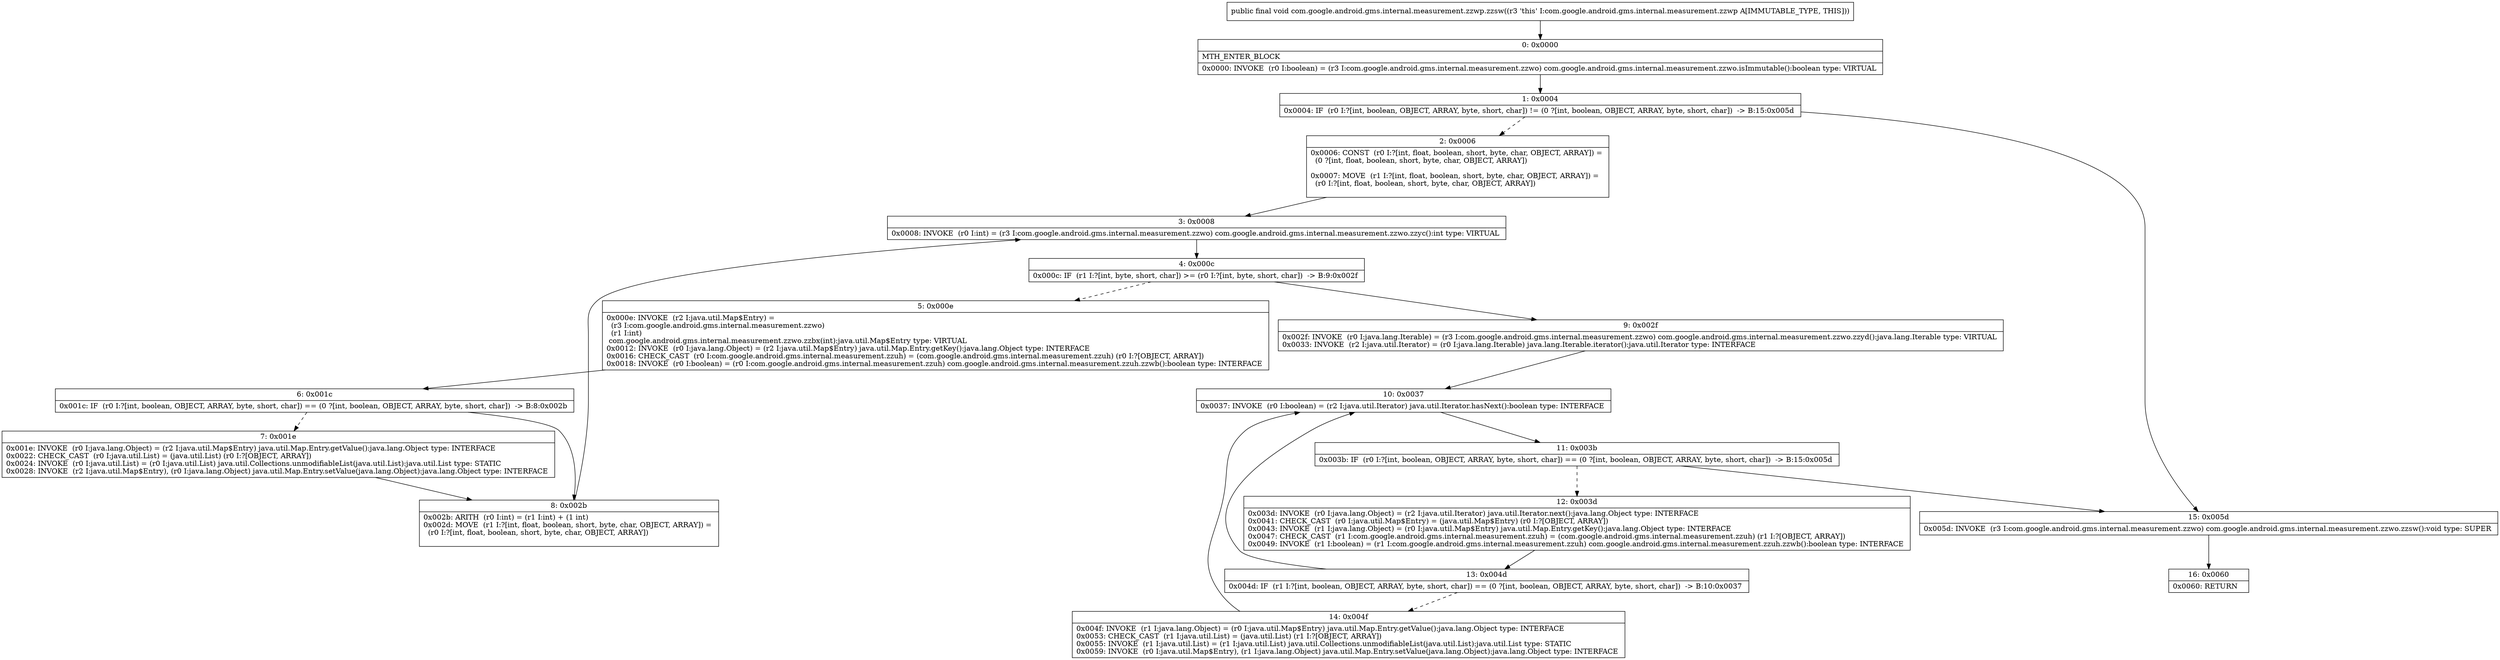 digraph "CFG forcom.google.android.gms.internal.measurement.zzwp.zzsw()V" {
Node_0 [shape=record,label="{0\:\ 0x0000|MTH_ENTER_BLOCK\l|0x0000: INVOKE  (r0 I:boolean) = (r3 I:com.google.android.gms.internal.measurement.zzwo) com.google.android.gms.internal.measurement.zzwo.isImmutable():boolean type: VIRTUAL \l}"];
Node_1 [shape=record,label="{1\:\ 0x0004|0x0004: IF  (r0 I:?[int, boolean, OBJECT, ARRAY, byte, short, char]) != (0 ?[int, boolean, OBJECT, ARRAY, byte, short, char])  \-\> B:15:0x005d \l}"];
Node_2 [shape=record,label="{2\:\ 0x0006|0x0006: CONST  (r0 I:?[int, float, boolean, short, byte, char, OBJECT, ARRAY]) = \l  (0 ?[int, float, boolean, short, byte, char, OBJECT, ARRAY])\l \l0x0007: MOVE  (r1 I:?[int, float, boolean, short, byte, char, OBJECT, ARRAY]) = \l  (r0 I:?[int, float, boolean, short, byte, char, OBJECT, ARRAY])\l \l}"];
Node_3 [shape=record,label="{3\:\ 0x0008|0x0008: INVOKE  (r0 I:int) = (r3 I:com.google.android.gms.internal.measurement.zzwo) com.google.android.gms.internal.measurement.zzwo.zzyc():int type: VIRTUAL \l}"];
Node_4 [shape=record,label="{4\:\ 0x000c|0x000c: IF  (r1 I:?[int, byte, short, char]) \>= (r0 I:?[int, byte, short, char])  \-\> B:9:0x002f \l}"];
Node_5 [shape=record,label="{5\:\ 0x000e|0x000e: INVOKE  (r2 I:java.util.Map$Entry) = \l  (r3 I:com.google.android.gms.internal.measurement.zzwo)\l  (r1 I:int)\l com.google.android.gms.internal.measurement.zzwo.zzbx(int):java.util.Map$Entry type: VIRTUAL \l0x0012: INVOKE  (r0 I:java.lang.Object) = (r2 I:java.util.Map$Entry) java.util.Map.Entry.getKey():java.lang.Object type: INTERFACE \l0x0016: CHECK_CAST  (r0 I:com.google.android.gms.internal.measurement.zzuh) = (com.google.android.gms.internal.measurement.zzuh) (r0 I:?[OBJECT, ARRAY]) \l0x0018: INVOKE  (r0 I:boolean) = (r0 I:com.google.android.gms.internal.measurement.zzuh) com.google.android.gms.internal.measurement.zzuh.zzwb():boolean type: INTERFACE \l}"];
Node_6 [shape=record,label="{6\:\ 0x001c|0x001c: IF  (r0 I:?[int, boolean, OBJECT, ARRAY, byte, short, char]) == (0 ?[int, boolean, OBJECT, ARRAY, byte, short, char])  \-\> B:8:0x002b \l}"];
Node_7 [shape=record,label="{7\:\ 0x001e|0x001e: INVOKE  (r0 I:java.lang.Object) = (r2 I:java.util.Map$Entry) java.util.Map.Entry.getValue():java.lang.Object type: INTERFACE \l0x0022: CHECK_CAST  (r0 I:java.util.List) = (java.util.List) (r0 I:?[OBJECT, ARRAY]) \l0x0024: INVOKE  (r0 I:java.util.List) = (r0 I:java.util.List) java.util.Collections.unmodifiableList(java.util.List):java.util.List type: STATIC \l0x0028: INVOKE  (r2 I:java.util.Map$Entry), (r0 I:java.lang.Object) java.util.Map.Entry.setValue(java.lang.Object):java.lang.Object type: INTERFACE \l}"];
Node_8 [shape=record,label="{8\:\ 0x002b|0x002b: ARITH  (r0 I:int) = (r1 I:int) + (1 int) \l0x002d: MOVE  (r1 I:?[int, float, boolean, short, byte, char, OBJECT, ARRAY]) = \l  (r0 I:?[int, float, boolean, short, byte, char, OBJECT, ARRAY])\l \l}"];
Node_9 [shape=record,label="{9\:\ 0x002f|0x002f: INVOKE  (r0 I:java.lang.Iterable) = (r3 I:com.google.android.gms.internal.measurement.zzwo) com.google.android.gms.internal.measurement.zzwo.zzyd():java.lang.Iterable type: VIRTUAL \l0x0033: INVOKE  (r2 I:java.util.Iterator) = (r0 I:java.lang.Iterable) java.lang.Iterable.iterator():java.util.Iterator type: INTERFACE \l}"];
Node_10 [shape=record,label="{10\:\ 0x0037|0x0037: INVOKE  (r0 I:boolean) = (r2 I:java.util.Iterator) java.util.Iterator.hasNext():boolean type: INTERFACE \l}"];
Node_11 [shape=record,label="{11\:\ 0x003b|0x003b: IF  (r0 I:?[int, boolean, OBJECT, ARRAY, byte, short, char]) == (0 ?[int, boolean, OBJECT, ARRAY, byte, short, char])  \-\> B:15:0x005d \l}"];
Node_12 [shape=record,label="{12\:\ 0x003d|0x003d: INVOKE  (r0 I:java.lang.Object) = (r2 I:java.util.Iterator) java.util.Iterator.next():java.lang.Object type: INTERFACE \l0x0041: CHECK_CAST  (r0 I:java.util.Map$Entry) = (java.util.Map$Entry) (r0 I:?[OBJECT, ARRAY]) \l0x0043: INVOKE  (r1 I:java.lang.Object) = (r0 I:java.util.Map$Entry) java.util.Map.Entry.getKey():java.lang.Object type: INTERFACE \l0x0047: CHECK_CAST  (r1 I:com.google.android.gms.internal.measurement.zzuh) = (com.google.android.gms.internal.measurement.zzuh) (r1 I:?[OBJECT, ARRAY]) \l0x0049: INVOKE  (r1 I:boolean) = (r1 I:com.google.android.gms.internal.measurement.zzuh) com.google.android.gms.internal.measurement.zzuh.zzwb():boolean type: INTERFACE \l}"];
Node_13 [shape=record,label="{13\:\ 0x004d|0x004d: IF  (r1 I:?[int, boolean, OBJECT, ARRAY, byte, short, char]) == (0 ?[int, boolean, OBJECT, ARRAY, byte, short, char])  \-\> B:10:0x0037 \l}"];
Node_14 [shape=record,label="{14\:\ 0x004f|0x004f: INVOKE  (r1 I:java.lang.Object) = (r0 I:java.util.Map$Entry) java.util.Map.Entry.getValue():java.lang.Object type: INTERFACE \l0x0053: CHECK_CAST  (r1 I:java.util.List) = (java.util.List) (r1 I:?[OBJECT, ARRAY]) \l0x0055: INVOKE  (r1 I:java.util.List) = (r1 I:java.util.List) java.util.Collections.unmodifiableList(java.util.List):java.util.List type: STATIC \l0x0059: INVOKE  (r0 I:java.util.Map$Entry), (r1 I:java.lang.Object) java.util.Map.Entry.setValue(java.lang.Object):java.lang.Object type: INTERFACE \l}"];
Node_15 [shape=record,label="{15\:\ 0x005d|0x005d: INVOKE  (r3 I:com.google.android.gms.internal.measurement.zzwo) com.google.android.gms.internal.measurement.zzwo.zzsw():void type: SUPER \l}"];
Node_16 [shape=record,label="{16\:\ 0x0060|0x0060: RETURN   \l}"];
MethodNode[shape=record,label="{public final void com.google.android.gms.internal.measurement.zzwp.zzsw((r3 'this' I:com.google.android.gms.internal.measurement.zzwp A[IMMUTABLE_TYPE, THIS])) }"];
MethodNode -> Node_0;
Node_0 -> Node_1;
Node_1 -> Node_2[style=dashed];
Node_1 -> Node_15;
Node_2 -> Node_3;
Node_3 -> Node_4;
Node_4 -> Node_5[style=dashed];
Node_4 -> Node_9;
Node_5 -> Node_6;
Node_6 -> Node_7[style=dashed];
Node_6 -> Node_8;
Node_7 -> Node_8;
Node_8 -> Node_3;
Node_9 -> Node_10;
Node_10 -> Node_11;
Node_11 -> Node_12[style=dashed];
Node_11 -> Node_15;
Node_12 -> Node_13;
Node_13 -> Node_10;
Node_13 -> Node_14[style=dashed];
Node_14 -> Node_10;
Node_15 -> Node_16;
}


